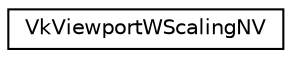digraph "Graphical Class Hierarchy"
{
 // LATEX_PDF_SIZE
  edge [fontname="Helvetica",fontsize="10",labelfontname="Helvetica",labelfontsize="10"];
  node [fontname="Helvetica",fontsize="10",shape=record];
  rankdir="LR";
  Node0 [label="VkViewportWScalingNV",height=0.2,width=0.4,color="black", fillcolor="white", style="filled",URL="$dd/dfd/structVkViewportWScalingNV.html",tooltip=" "];
}
